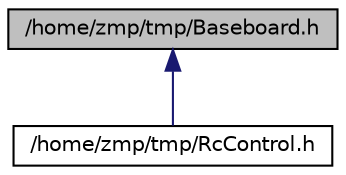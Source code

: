 digraph "/home/zmp/tmp/Baseboard.h"
{
  edge [fontname="Helvetica",fontsize="10",labelfontname="Helvetica",labelfontsize="10"];
  node [fontname="Helvetica",fontsize="10",shape=record];
  Node1 [label="/home/zmp/tmp/Baseboard.h",height=0.2,width=0.4,color="black", fillcolor="grey75", style="filled" fontcolor="black"];
  Node1 -> Node2 [dir="back",color="midnightblue",fontsize="10",style="solid",fontname="Helvetica"];
  Node2 [label="/home/zmp/tmp/RcControl.h",height=0.2,width=0.4,color="black", fillcolor="white", style="filled",URL="$RcControl_8h.html",tooltip="RC制御クラスヘッダ. "];
}

